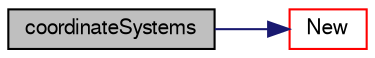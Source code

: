 digraph "coordinateSystems"
{
  bgcolor="transparent";
  edge [fontname="FreeSans",fontsize="10",labelfontname="FreeSans",labelfontsize="10"];
  node [fontname="FreeSans",fontsize="10",shape=record];
  rankdir="LR";
  Node4 [label="coordinateSystems",height=0.2,width=0.4,color="black", fillcolor="grey75", style="filled", fontcolor="black"];
  Node4 -> Node5 [color="midnightblue",fontsize="10",style="solid",fontname="FreeSans"];
  Node5 [label="New",height=0.2,width=0.4,color="red",URL="$a25014.html#ad15330a0c324ff335e8fd9692a1cd44a",tooltip="Return previously registered or read construct from \"constant\". "];
}
